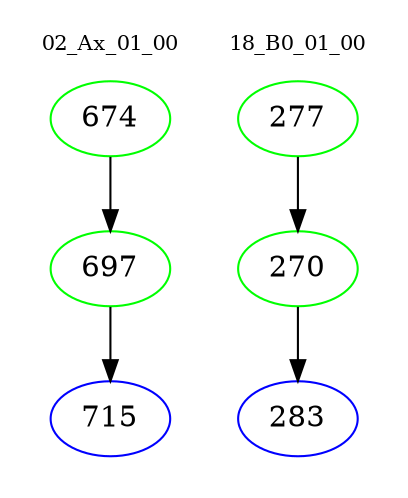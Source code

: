 digraph{
subgraph cluster_0 {
color = white
label = "02_Ax_01_00";
fontsize=10;
T0_674 [label="674", color="green"]
T0_674 -> T0_697 [color="black"]
T0_697 [label="697", color="green"]
T0_697 -> T0_715 [color="black"]
T0_715 [label="715", color="blue"]
}
subgraph cluster_1 {
color = white
label = "18_B0_01_00";
fontsize=10;
T1_277 [label="277", color="green"]
T1_277 -> T1_270 [color="black"]
T1_270 [label="270", color="green"]
T1_270 -> T1_283 [color="black"]
T1_283 [label="283", color="blue"]
}
}
